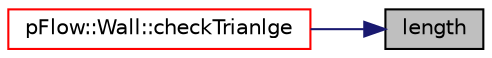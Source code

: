 digraph "length"
{
 // LATEX_PDF_SIZE
  edge [fontname="Helvetica",fontsize="10",labelfontname="Helvetica",labelfontsize="10"];
  node [fontname="Helvetica",fontsize="10",shape=record];
  rankdir="RL";
  Node1 [label="length",height=0.2,width=0.4,color="black", fillcolor="grey75", style="filled", fontcolor="black",tooltip="Length of the vector."];
  Node1 -> Node2 [dir="back",color="midnightblue",fontsize="10",style="solid",fontname="Helvetica"];
  Node2 [label="pFlow::Wall::checkTrianlge",height=0.2,width=0.4,color="red", fillcolor="white", style="filled",URL="$classpFlow_1_1Wall.html#aa8744a61de2fef7a0c4e9e2ff8e03db4",tooltip=" "];
}
